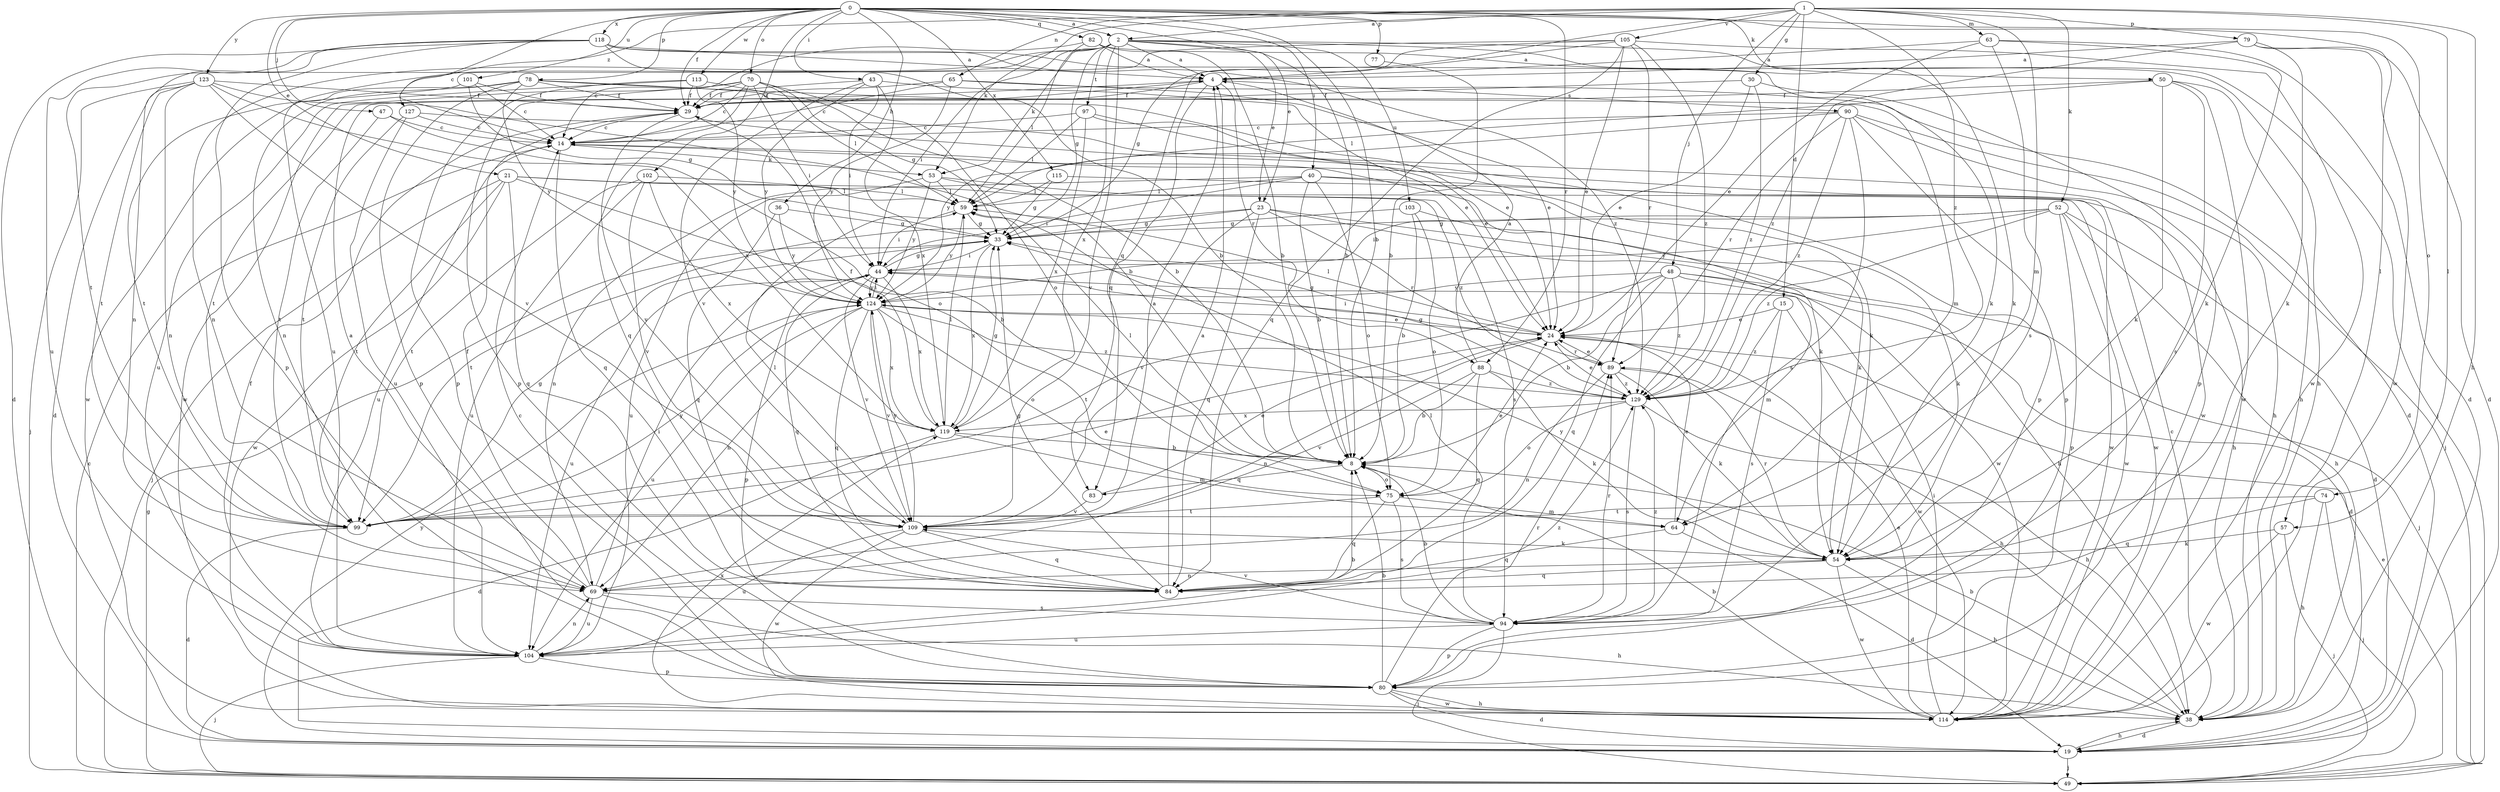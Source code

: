 strict digraph  {
0;
1;
2;
4;
8;
14;
15;
19;
21;
23;
24;
29;
30;
33;
36;
38;
40;
43;
44;
47;
48;
49;
50;
52;
53;
54;
57;
59;
63;
64;
65;
69;
70;
74;
75;
77;
78;
79;
80;
82;
83;
84;
88;
89;
90;
94;
97;
99;
101;
102;
103;
104;
105;
109;
113;
114;
115;
118;
119;
123;
124;
127;
129;
0 -> 2  [label=a];
0 -> 8  [label=b];
0 -> 14  [label=c];
0 -> 21  [label=e];
0 -> 23  [label=e];
0 -> 29  [label=f];
0 -> 36  [label=h];
0 -> 40  [label=i];
0 -> 43  [label=i];
0 -> 47  [label=j];
0 -> 50  [label=k];
0 -> 57  [label=l];
0 -> 70  [label=o];
0 -> 74  [label=o];
0 -> 77  [label=p];
0 -> 78  [label=p];
0 -> 82  [label=q];
0 -> 88  [label=r];
0 -> 101  [label=u];
0 -> 102  [label=u];
0 -> 113  [label=w];
0 -> 115  [label=x];
0 -> 118  [label=x];
0 -> 123  [label=y];
1 -> 2  [label=a];
1 -> 15  [label=d];
1 -> 30  [label=g];
1 -> 38  [label=h];
1 -> 48  [label=j];
1 -> 52  [label=k];
1 -> 53  [label=k];
1 -> 57  [label=l];
1 -> 63  [label=m];
1 -> 64  [label=m];
1 -> 65  [label=n];
1 -> 79  [label=p];
1 -> 83  [label=q];
1 -> 105  [label=v];
1 -> 127  [label=z];
1 -> 129  [label=z];
2 -> 4  [label=a];
2 -> 8  [label=b];
2 -> 23  [label=e];
2 -> 33  [label=g];
2 -> 38  [label=h];
2 -> 44  [label=i];
2 -> 49  [label=j];
2 -> 53  [label=k];
2 -> 69  [label=n];
2 -> 97  [label=t];
2 -> 103  [label=u];
2 -> 104  [label=u];
2 -> 109  [label=v];
2 -> 119  [label=x];
4 -> 29  [label=f];
4 -> 83  [label=q];
4 -> 88  [label=r];
4 -> 90  [label=s];
4 -> 99  [label=t];
8 -> 59  [label=l];
8 -> 75  [label=o];
8 -> 83  [label=q];
14 -> 53  [label=k];
14 -> 54  [label=k];
14 -> 84  [label=q];
14 -> 104  [label=u];
15 -> 24  [label=e];
15 -> 94  [label=s];
15 -> 114  [label=w];
15 -> 129  [label=z];
19 -> 38  [label=h];
19 -> 49  [label=j];
19 -> 124  [label=y];
21 -> 8  [label=b];
21 -> 49  [label=j];
21 -> 59  [label=l];
21 -> 84  [label=q];
21 -> 99  [label=t];
21 -> 114  [label=w];
21 -> 129  [label=z];
23 -> 33  [label=g];
23 -> 38  [label=h];
23 -> 84  [label=q];
23 -> 89  [label=r];
23 -> 99  [label=t];
23 -> 109  [label=v];
23 -> 114  [label=w];
24 -> 33  [label=g];
24 -> 44  [label=i];
24 -> 59  [label=l];
24 -> 69  [label=n];
24 -> 89  [label=r];
29 -> 14  [label=c];
29 -> 54  [label=k];
29 -> 109  [label=v];
30 -> 24  [label=e];
30 -> 29  [label=f];
30 -> 80  [label=p];
30 -> 129  [label=z];
33 -> 44  [label=i];
33 -> 119  [label=x];
36 -> 33  [label=g];
36 -> 84  [label=q];
36 -> 124  [label=y];
38 -> 8  [label=b];
38 -> 14  [label=c];
38 -> 19  [label=d];
40 -> 8  [label=b];
40 -> 44  [label=i];
40 -> 54  [label=k];
40 -> 59  [label=l];
40 -> 69  [label=n];
40 -> 75  [label=o];
40 -> 114  [label=w];
43 -> 24  [label=e];
43 -> 29  [label=f];
43 -> 44  [label=i];
43 -> 109  [label=v];
43 -> 119  [label=x];
43 -> 124  [label=y];
44 -> 33  [label=g];
44 -> 80  [label=p];
44 -> 84  [label=q];
44 -> 104  [label=u];
44 -> 109  [label=v];
44 -> 119  [label=x];
44 -> 124  [label=y];
47 -> 14  [label=c];
47 -> 75  [label=o];
47 -> 99  [label=t];
48 -> 8  [label=b];
48 -> 19  [label=d];
48 -> 49  [label=j];
48 -> 64  [label=m];
48 -> 84  [label=q];
48 -> 99  [label=t];
48 -> 124  [label=y];
48 -> 129  [label=z];
49 -> 14  [label=c];
49 -> 24  [label=e];
49 -> 33  [label=g];
50 -> 29  [label=f];
50 -> 38  [label=h];
50 -> 54  [label=k];
50 -> 59  [label=l];
50 -> 94  [label=s];
50 -> 114  [label=w];
52 -> 19  [label=d];
52 -> 33  [label=g];
52 -> 38  [label=h];
52 -> 44  [label=i];
52 -> 80  [label=p];
52 -> 114  [label=w];
52 -> 124  [label=y];
52 -> 129  [label=z];
53 -> 59  [label=l];
53 -> 94  [label=s];
53 -> 104  [label=u];
53 -> 114  [label=w];
53 -> 124  [label=y];
54 -> 38  [label=h];
54 -> 69  [label=n];
54 -> 84  [label=q];
54 -> 89  [label=r];
54 -> 114  [label=w];
54 -> 124  [label=y];
57 -> 49  [label=j];
57 -> 54  [label=k];
57 -> 114  [label=w];
59 -> 33  [label=g];
59 -> 44  [label=i];
59 -> 124  [label=y];
63 -> 4  [label=a];
63 -> 19  [label=d];
63 -> 24  [label=e];
63 -> 54  [label=k];
63 -> 94  [label=s];
64 -> 19  [label=d];
64 -> 24  [label=e];
64 -> 84  [label=q];
65 -> 14  [label=c];
65 -> 19  [label=d];
65 -> 24  [label=e];
65 -> 29  [label=f];
65 -> 124  [label=y];
69 -> 4  [label=a];
69 -> 29  [label=f];
69 -> 38  [label=h];
69 -> 44  [label=i];
69 -> 94  [label=s];
69 -> 104  [label=u];
70 -> 14  [label=c];
70 -> 29  [label=f];
70 -> 33  [label=g];
70 -> 44  [label=i];
70 -> 59  [label=l];
70 -> 75  [label=o];
70 -> 80  [label=p];
70 -> 84  [label=q];
70 -> 114  [label=w];
74 -> 38  [label=h];
74 -> 49  [label=j];
74 -> 84  [label=q];
74 -> 99  [label=t];
75 -> 24  [label=e];
75 -> 64  [label=m];
75 -> 84  [label=q];
75 -> 94  [label=s];
75 -> 99  [label=t];
77 -> 8  [label=b];
78 -> 24  [label=e];
78 -> 29  [label=f];
78 -> 64  [label=m];
78 -> 69  [label=n];
78 -> 80  [label=p];
78 -> 114  [label=w];
78 -> 124  [label=y];
79 -> 4  [label=a];
79 -> 19  [label=d];
79 -> 54  [label=k];
79 -> 114  [label=w];
79 -> 129  [label=z];
80 -> 8  [label=b];
80 -> 14  [label=c];
80 -> 19  [label=d];
80 -> 38  [label=h];
80 -> 89  [label=r];
80 -> 114  [label=w];
82 -> 4  [label=a];
82 -> 8  [label=b];
82 -> 14  [label=c];
82 -> 54  [label=k];
82 -> 59  [label=l];
83 -> 24  [label=e];
83 -> 109  [label=v];
84 -> 4  [label=a];
84 -> 33  [label=g];
88 -> 4  [label=a];
88 -> 8  [label=b];
88 -> 54  [label=k];
88 -> 84  [label=q];
88 -> 109  [label=v];
88 -> 129  [label=z];
89 -> 24  [label=e];
89 -> 38  [label=h];
89 -> 54  [label=k];
89 -> 69  [label=n];
89 -> 129  [label=z];
90 -> 14  [label=c];
90 -> 38  [label=h];
90 -> 49  [label=j];
90 -> 80  [label=p];
90 -> 89  [label=r];
90 -> 94  [label=s];
90 -> 124  [label=y];
90 -> 129  [label=z];
94 -> 8  [label=b];
94 -> 49  [label=j];
94 -> 59  [label=l];
94 -> 80  [label=p];
94 -> 89  [label=r];
94 -> 104  [label=u];
94 -> 109  [label=v];
94 -> 129  [label=z];
97 -> 14  [label=c];
97 -> 24  [label=e];
97 -> 59  [label=l];
97 -> 80  [label=p];
97 -> 119  [label=x];
99 -> 19  [label=d];
99 -> 24  [label=e];
99 -> 33  [label=g];
99 -> 124  [label=y];
101 -> 14  [label=c];
101 -> 29  [label=f];
101 -> 33  [label=g];
101 -> 99  [label=t];
102 -> 59  [label=l];
102 -> 99  [label=t];
102 -> 104  [label=u];
102 -> 109  [label=v];
102 -> 119  [label=x];
103 -> 8  [label=b];
103 -> 33  [label=g];
103 -> 54  [label=k];
103 -> 75  [label=o];
104 -> 8  [label=b];
104 -> 29  [label=f];
104 -> 49  [label=j];
104 -> 69  [label=n];
104 -> 80  [label=p];
104 -> 129  [label=z];
105 -> 4  [label=a];
105 -> 24  [label=e];
105 -> 33  [label=g];
105 -> 84  [label=q];
105 -> 89  [label=r];
105 -> 99  [label=t];
105 -> 114  [label=w];
105 -> 129  [label=z];
109 -> 4  [label=a];
109 -> 54  [label=k];
109 -> 59  [label=l];
109 -> 84  [label=q];
109 -> 104  [label=u];
109 -> 114  [label=w];
109 -> 124  [label=y];
113 -> 8  [label=b];
113 -> 29  [label=f];
113 -> 80  [label=p];
113 -> 104  [label=u];
113 -> 124  [label=y];
114 -> 8  [label=b];
114 -> 24  [label=e];
114 -> 44  [label=i];
114 -> 119  [label=x];
115 -> 33  [label=g];
115 -> 38  [label=h];
115 -> 59  [label=l];
118 -> 4  [label=a];
118 -> 8  [label=b];
118 -> 19  [label=d];
118 -> 54  [label=k];
118 -> 69  [label=n];
118 -> 80  [label=p];
118 -> 104  [label=u];
118 -> 129  [label=z];
119 -> 8  [label=b];
119 -> 19  [label=d];
119 -> 29  [label=f];
119 -> 33  [label=g];
119 -> 59  [label=l];
119 -> 64  [label=m];
123 -> 8  [label=b];
123 -> 19  [label=d];
123 -> 29  [label=f];
123 -> 49  [label=j];
123 -> 69  [label=n];
123 -> 99  [label=t];
123 -> 109  [label=v];
123 -> 119  [label=x];
124 -> 24  [label=e];
124 -> 44  [label=i];
124 -> 69  [label=n];
124 -> 75  [label=o];
124 -> 84  [label=q];
124 -> 104  [label=u];
124 -> 109  [label=v];
124 -> 119  [label=x];
124 -> 129  [label=z];
127 -> 14  [label=c];
127 -> 99  [label=t];
127 -> 104  [label=u];
127 -> 114  [label=w];
129 -> 24  [label=e];
129 -> 33  [label=g];
129 -> 38  [label=h];
129 -> 75  [label=o];
129 -> 94  [label=s];
129 -> 119  [label=x];
}

